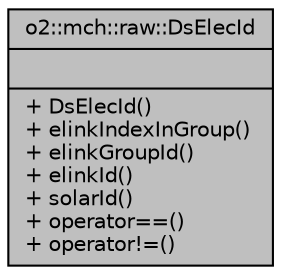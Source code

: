 digraph "o2::mch::raw::DsElecId"
{
 // INTERACTIVE_SVG=YES
  bgcolor="transparent";
  edge [fontname="Helvetica",fontsize="10",labelfontname="Helvetica",labelfontsize="10"];
  node [fontname="Helvetica",fontsize="10",shape=record];
  Node1 [label="{o2::mch::raw::DsElecId\n||+ DsElecId()\l+ elinkIndexInGroup()\l+ elinkGroupId()\l+ elinkId()\l+ solarId()\l+ operator==()\l+ operator!=()\l}",height=0.2,width=0.4,color="black", fillcolor="grey75", style="filled", fontcolor="black"];
}
